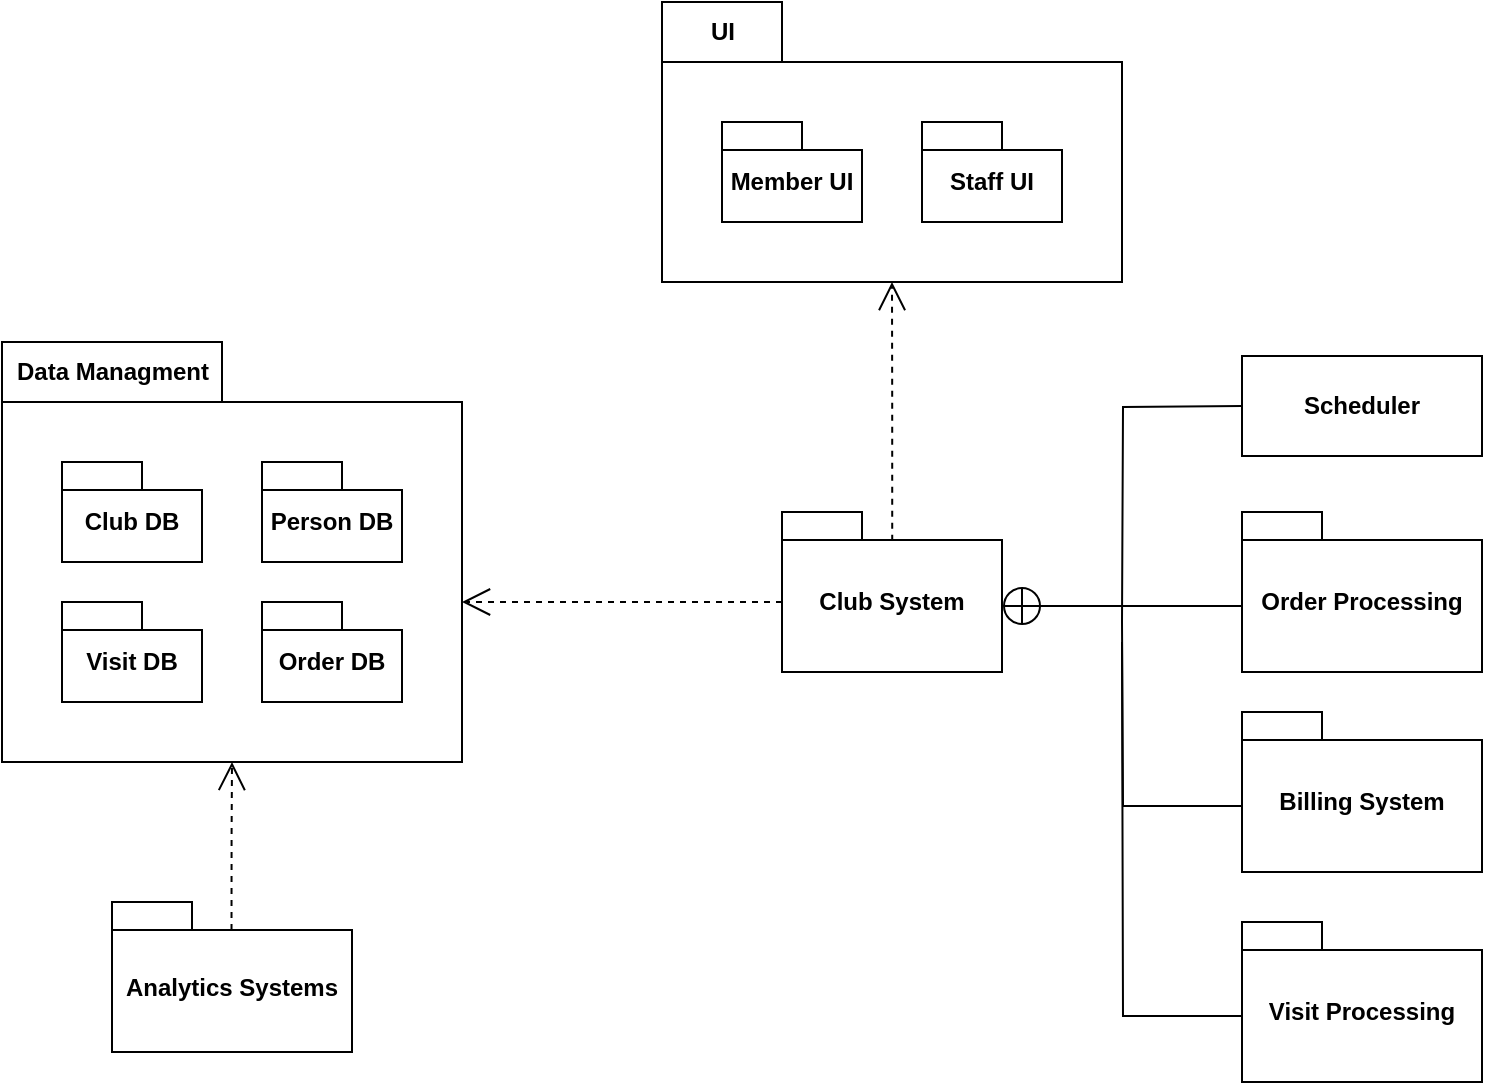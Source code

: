 <mxfile version="24.8.7" pages="3">
  <diagram name="Диаграмма пакетов" id="_GeZdCyM1jsAOLL-frTk">
    <mxGraphModel dx="1461" dy="636" grid="1" gridSize="10" guides="1" tooltips="1" connect="1" arrows="1" fold="1" page="1" pageScale="1" pageWidth="827" pageHeight="1169" math="0" shadow="0">
      <root>
        <mxCell id="0" />
        <mxCell id="1" parent="0" />
        <mxCell id="1BGgIK2NRIizWbI4X0Lh-1" value="Club System" style="shape=folder;fontStyle=1;spacingTop=10;tabWidth=40;tabHeight=14;tabPosition=left;html=1;whiteSpace=wrap;" parent="1" vertex="1">
          <mxGeometry x="420" y="325" width="110" height="80" as="geometry" />
        </mxCell>
        <mxCell id="1BGgIK2NRIizWbI4X0Lh-5" value="" style="group" parent="1" vertex="1" connectable="0">
          <mxGeometry x="360" y="70" width="230" height="150" as="geometry" />
        </mxCell>
        <mxCell id="1BGgIK2NRIizWbI4X0Lh-2" value="" style="shape=folder;fontStyle=1;spacingTop=10;tabWidth=60;tabHeight=30;tabPosition=left;html=1;whiteSpace=wrap;" parent="1BGgIK2NRIizWbI4X0Lh-5" vertex="1">
          <mxGeometry width="230" height="140" as="geometry" />
        </mxCell>
        <mxCell id="1BGgIK2NRIizWbI4X0Lh-3" value="UI" style="text;align=center;fontStyle=1;verticalAlign=middle;spacingLeft=3;spacingRight=3;strokeColor=none;rotatable=0;points=[[0,0.5],[1,0.5]];portConstraint=eastwest;html=1;" parent="1BGgIK2NRIizWbI4X0Lh-5" vertex="1">
          <mxGeometry y="2" width="60" height="26" as="geometry" />
        </mxCell>
        <mxCell id="1BGgIK2NRIizWbI4X0Lh-6" value="Member UI" style="shape=folder;fontStyle=1;spacingTop=10;tabWidth=40;tabHeight=14;tabPosition=left;html=1;whiteSpace=wrap;" parent="1BGgIK2NRIizWbI4X0Lh-5" vertex="1">
          <mxGeometry x="30" y="60" width="70" height="50" as="geometry" />
        </mxCell>
        <mxCell id="1BGgIK2NRIizWbI4X0Lh-7" value="Staff UI" style="shape=folder;fontStyle=1;spacingTop=10;tabWidth=40;tabHeight=14;tabPosition=left;html=1;whiteSpace=wrap;" parent="1BGgIK2NRIizWbI4X0Lh-5" vertex="1">
          <mxGeometry x="130" y="60" width="70" height="50" as="geometry" />
        </mxCell>
        <mxCell id="1BGgIK2NRIizWbI4X0Lh-8" value="" style="group" parent="1" vertex="1" connectable="0">
          <mxGeometry x="30" y="240" width="230" height="250" as="geometry" />
        </mxCell>
        <mxCell id="1BGgIK2NRIizWbI4X0Lh-9" value="" style="shape=folder;fontStyle=1;spacingTop=10;tabWidth=110;tabHeight=30;tabPosition=left;html=1;whiteSpace=wrap;" parent="1BGgIK2NRIizWbI4X0Lh-8" vertex="1">
          <mxGeometry width="230" height="210" as="geometry" />
        </mxCell>
        <mxCell id="1BGgIK2NRIizWbI4X0Lh-10" value="Data Managment" style="text;align=center;fontStyle=1;verticalAlign=middle;spacingLeft=3;spacingRight=3;strokeColor=none;rotatable=0;points=[[0,0.5],[1,0.5]];portConstraint=eastwest;html=1;" parent="1BGgIK2NRIizWbI4X0Lh-8" vertex="1">
          <mxGeometry y="2" width="110" height="26" as="geometry" />
        </mxCell>
        <mxCell id="1BGgIK2NRIizWbI4X0Lh-11" value="Club DB" style="shape=folder;fontStyle=1;spacingTop=10;tabWidth=40;tabHeight=14;tabPosition=left;html=1;whiteSpace=wrap;" parent="1BGgIK2NRIizWbI4X0Lh-8" vertex="1">
          <mxGeometry x="30" y="60" width="70" height="50" as="geometry" />
        </mxCell>
        <mxCell id="1BGgIK2NRIizWbI4X0Lh-12" value="Person DB" style="shape=folder;fontStyle=1;spacingTop=10;tabWidth=40;tabHeight=14;tabPosition=left;html=1;whiteSpace=wrap;" parent="1BGgIK2NRIizWbI4X0Lh-8" vertex="1">
          <mxGeometry x="130" y="60" width="70" height="50" as="geometry" />
        </mxCell>
        <mxCell id="1BGgIK2NRIizWbI4X0Lh-14" value="Order DB" style="shape=folder;fontStyle=1;spacingTop=10;tabWidth=40;tabHeight=14;tabPosition=left;html=1;whiteSpace=wrap;" parent="1BGgIK2NRIizWbI4X0Lh-8" vertex="1">
          <mxGeometry x="130" y="130" width="70" height="50" as="geometry" />
        </mxCell>
        <mxCell id="_xagkp_9iiaVmxV0tScJ-1" value="Visit DB" style="shape=folder;fontStyle=1;spacingTop=10;tabWidth=40;tabHeight=14;tabPosition=left;html=1;whiteSpace=wrap;" vertex="1" parent="1BGgIK2NRIizWbI4X0Lh-8">
          <mxGeometry x="30" y="130" width="70" height="50" as="geometry" />
        </mxCell>
        <mxCell id="1BGgIK2NRIizWbI4X0Lh-13" value="Order Processing" style="shape=folder;fontStyle=1;spacingTop=10;tabWidth=40;tabHeight=14;tabPosition=left;html=1;whiteSpace=wrap;" parent="1" vertex="1">
          <mxGeometry x="650" y="325" width="120" height="80" as="geometry" />
        </mxCell>
        <mxCell id="1BGgIK2NRIizWbI4X0Lh-16" value="Analytics Systems" style="shape=folder;fontStyle=1;spacingTop=10;tabWidth=40;tabHeight=14;tabPosition=left;html=1;whiteSpace=wrap;" parent="1" vertex="1">
          <mxGeometry x="85" y="520" width="120" height="75" as="geometry" />
        </mxCell>
        <mxCell id="1BGgIK2NRIizWbI4X0Lh-19" value="" style="endArrow=open;endSize=12;dashed=1;html=1;rounded=0;edgeStyle=orthogonalEdgeStyle;entryX=0.5;entryY=1;entryDx=0;entryDy=0;entryPerimeter=0;exitX=0.501;exitY=0.179;exitDx=0;exitDy=0;exitPerimeter=0;" parent="1" source="1BGgIK2NRIizWbI4X0Lh-1" target="1BGgIK2NRIizWbI4X0Lh-2" edge="1">
          <mxGeometry width="160" relative="1" as="geometry">
            <mxPoint x="475" y="290" as="sourcePoint" />
            <mxPoint x="570" y="260" as="targetPoint" />
          </mxGeometry>
        </mxCell>
        <mxCell id="1BGgIK2NRIizWbI4X0Lh-20" value="" style="endArrow=open;endSize=12;dashed=1;html=1;rounded=0;" parent="1" edge="1">
          <mxGeometry width="160" relative="1" as="geometry">
            <mxPoint x="420" y="370" as="sourcePoint" />
            <mxPoint x="260" y="370" as="targetPoint" />
          </mxGeometry>
        </mxCell>
        <mxCell id="1BGgIK2NRIizWbI4X0Lh-21" value="" style="endArrow=open;endSize=12;dashed=1;html=1;rounded=0;edgeStyle=orthogonalEdgeStyle;entryX=0.5;entryY=1;entryDx=0;entryDy=0;entryPerimeter=0;exitX=0.498;exitY=0.186;exitDx=0;exitDy=0;exitPerimeter=0;" parent="1" source="1BGgIK2NRIizWbI4X0Lh-16" target="1BGgIK2NRIizWbI4X0Lh-9" edge="1">
          <mxGeometry width="160" relative="1" as="geometry">
            <mxPoint x="-10" y="510" as="sourcePoint" />
            <mxPoint x="150" y="510" as="targetPoint" />
          </mxGeometry>
        </mxCell>
        <mxCell id="BrB9tc8Ja_kLpfJRbypf-1" value="Billing System" style="shape=folder;fontStyle=1;spacingTop=10;tabWidth=40;tabHeight=14;tabPosition=left;html=1;whiteSpace=wrap;" parent="1" vertex="1">
          <mxGeometry x="650" y="425" width="120" height="80" as="geometry" />
        </mxCell>
        <mxCell id="BrB9tc8Ja_kLpfJRbypf-3" value="" style="html=1;verticalAlign=bottom;endArrow=circlePlus;endSize=8;rounded=0;endFill=0;edgeStyle=orthogonalEdgeStyle;exitX=0;exitY=0;exitDx=0;exitDy=47;exitPerimeter=0;" parent="1" source="1BGgIK2NRIizWbI4X0Lh-13" edge="1">
          <mxGeometry relative="1" as="geometry">
            <mxPoint x="610" y="372" as="sourcePoint" />
            <mxPoint x="530" y="372" as="targetPoint" />
          </mxGeometry>
        </mxCell>
        <mxCell id="BrB9tc8Ja_kLpfJRbypf-4" value="" style="endArrow=none;endFill=0;endSize=12;html=1;rounded=0;edgeStyle=orthogonalEdgeStyle;exitX=0;exitY=0;exitDx=0;exitDy=47;exitPerimeter=0;" parent="1" edge="1">
          <mxGeometry width="160" relative="1" as="geometry">
            <mxPoint x="650" y="272" as="sourcePoint" />
            <mxPoint x="590" y="380" as="targetPoint" />
          </mxGeometry>
        </mxCell>
        <mxCell id="BrB9tc8Ja_kLpfJRbypf-5" value="" style="endArrow=none;endFill=0;endSize=12;html=1;rounded=0;edgeStyle=orthogonalEdgeStyle;exitX=0;exitY=0;exitDx=0;exitDy=47;exitPerimeter=0;" parent="1" source="BrB9tc8Ja_kLpfJRbypf-1" edge="1">
          <mxGeometry width="160" relative="1" as="geometry">
            <mxPoint x="650" y="272" as="sourcePoint" />
            <mxPoint x="590" y="380" as="targetPoint" />
          </mxGeometry>
        </mxCell>
        <mxCell id="BrB9tc8Ja_kLpfJRbypf-6" value="&lt;span style=&quot;font-weight: 700;&quot;&gt;Scheduler&lt;/span&gt;" style="html=1;whiteSpace=wrap;" parent="1" vertex="1">
          <mxGeometry x="650" y="247" width="120" height="50" as="geometry" />
        </mxCell>
        <mxCell id="fhKbLSz_lv7wkfeRGWZA-1" value="Visit Processing" style="shape=folder;fontStyle=1;spacingTop=10;tabWidth=40;tabHeight=14;tabPosition=left;html=1;whiteSpace=wrap;" parent="1" vertex="1">
          <mxGeometry x="650" y="530" width="120" height="80" as="geometry" />
        </mxCell>
        <mxCell id="fhKbLSz_lv7wkfeRGWZA-5" value="" style="endArrow=none;endFill=0;endSize=12;html=1;rounded=0;edgeStyle=orthogonalEdgeStyle;exitX=0;exitY=0;exitDx=0;exitDy=47;exitPerimeter=0;" parent="1" source="fhKbLSz_lv7wkfeRGWZA-1" edge="1">
          <mxGeometry width="160" relative="1" as="geometry">
            <mxPoint x="650" y="282" as="sourcePoint" />
            <mxPoint x="590" y="390" as="targetPoint" />
          </mxGeometry>
        </mxCell>
      </root>
    </mxGraphModel>
  </diagram>
  <diagram id="Ef56jsSOn8xjtMpzcmHE" name="Диаграмма компонентов">
    <mxGraphModel dx="779" dy="804" grid="1" gridSize="10" guides="1" tooltips="1" connect="1" arrows="1" fold="1" page="1" pageScale="1" pageWidth="827" pageHeight="1169" math="0" shadow="0">
      <root>
        <mxCell id="0" />
        <mxCell id="1" parent="0" />
        <mxCell id="R32ZL8bn3c-HU7vfkN1A-1" value="&lt;p style=&quot;margin:0px;margin-top:6px;text-align:center;&quot;&gt;&lt;span style=&quot;background-color: rgb(255, 255, 255); color: rgb(77, 81, 86); font-family: Arial, sans-serif; font-size: 14px; text-align: left;&quot;&gt;«component&lt;/span&gt;&lt;span style=&quot;background-color: initial;&quot;&gt;&lt;span style=&quot;background-color: rgb(255, 255, 255); color: rgb(77, 81, 86); font-family: Arial, sans-serif; font-size: 14px; text-align: left;&quot;&gt;»&lt;/span&gt;&lt;/span&gt;&lt;/p&gt;&lt;p style=&quot;margin:0px;margin-top:6px;text-align:center;&quot;&gt;&lt;b style=&quot;background-color: initial;&quot;&gt;&lt;span style=&quot;background-color: rgb(255, 255, 255); color: rgb(77, 81, 86); font-family: Arial, sans-serif; font-size: 14px; text-align: left;&quot;&gt;ClubSystem&lt;/span&gt;&lt;/b&gt;&lt;/p&gt;&lt;hr size=&quot;1&quot; style=&quot;border-style:solid;&quot;&gt;&lt;p style=&quot;margin:0px;margin-left:8px;&quot;&gt;&lt;br&gt;&lt;/p&gt;" style="align=left;overflow=fill;html=1;dropTarget=0;whiteSpace=wrap;" vertex="1" parent="1">
          <mxGeometry x="140" y="40" width="560" height="360" as="geometry" />
        </mxCell>
        <mxCell id="R32ZL8bn3c-HU7vfkN1A-2" value="" style="shape=component;jettyWidth=8;jettyHeight=4;" vertex="1" parent="R32ZL8bn3c-HU7vfkN1A-1">
          <mxGeometry x="1" width="20" height="20" relative="1" as="geometry">
            <mxPoint x="-24" y="4" as="offset" />
          </mxGeometry>
        </mxCell>
        <mxCell id="R32ZL8bn3c-HU7vfkN1A-3" value="«component»&lt;br&gt;&lt;b&gt;DataManagment&lt;/b&gt;" style="html=1;dropTarget=0;whiteSpace=wrap;" vertex="1" parent="1">
          <mxGeometry x="470" y="460" width="180" height="90" as="geometry" />
        </mxCell>
        <mxCell id="R32ZL8bn3c-HU7vfkN1A-4" value="" style="shape=module;jettyWidth=8;jettyHeight=4;" vertex="1" parent="R32ZL8bn3c-HU7vfkN1A-3">
          <mxGeometry x="1" width="20" height="20" relative="1" as="geometry">
            <mxPoint x="-27" y="7" as="offset" />
          </mxGeometry>
        </mxCell>
        <mxCell id="R32ZL8bn3c-HU7vfkN1A-5" value="«component»&lt;br&gt;&lt;b&gt;OrderProcessing&lt;/b&gt;" style="html=1;dropTarget=0;whiteSpace=wrap;" vertex="1" parent="1">
          <mxGeometry x="470" y="130" width="180" height="90" as="geometry" />
        </mxCell>
        <mxCell id="R32ZL8bn3c-HU7vfkN1A-6" value="" style="shape=module;jettyWidth=8;jettyHeight=4;" vertex="1" parent="R32ZL8bn3c-HU7vfkN1A-5">
          <mxGeometry x="1" width="20" height="20" relative="1" as="geometry">
            <mxPoint x="-27" y="7" as="offset" />
          </mxGeometry>
        </mxCell>
        <mxCell id="R32ZL8bn3c-HU7vfkN1A-7" value="«component»&lt;br&gt;&lt;span style=&quot;font-weight: 700;&quot;&gt;AnalyticsSystems&lt;/span&gt;" style="html=1;dropTarget=0;whiteSpace=wrap;" vertex="1" parent="1">
          <mxGeometry x="190" y="460" width="180" height="90" as="geometry" />
        </mxCell>
        <mxCell id="R32ZL8bn3c-HU7vfkN1A-8" value="" style="shape=module;jettyWidth=8;jettyHeight=4;" vertex="1" parent="R32ZL8bn3c-HU7vfkN1A-7">
          <mxGeometry x="1" width="20" height="20" relative="1" as="geometry">
            <mxPoint x="-27" y="7" as="offset" />
          </mxGeometry>
        </mxCell>
        <mxCell id="2XB-fjMMg3LAIHD_4N65-1" value="«component»&lt;br&gt;&lt;span style=&quot;font-weight: 700;&quot;&gt;BillingSystem&lt;/span&gt;" style="html=1;dropTarget=0;whiteSpace=wrap;" vertex="1" parent="1">
          <mxGeometry x="190" y="130" width="180" height="90" as="geometry" />
        </mxCell>
        <mxCell id="2XB-fjMMg3LAIHD_4N65-2" value="" style="shape=module;jettyWidth=8;jettyHeight=4;" vertex="1" parent="2XB-fjMMg3LAIHD_4N65-1">
          <mxGeometry x="1" width="20" height="20" relative="1" as="geometry">
            <mxPoint x="-27" y="7" as="offset" />
          </mxGeometry>
        </mxCell>
        <mxCell id="rhaZAE1TpsoDra40xQoj-6" value="«component»&lt;br&gt;&lt;span style=&quot;font-weight: 700;&quot;&gt;Scheduler&lt;/span&gt;" style="html=1;dropTarget=0;whiteSpace=wrap;" vertex="1" parent="1">
          <mxGeometry x="190" y="270" width="180" height="90" as="geometry" />
        </mxCell>
        <mxCell id="rhaZAE1TpsoDra40xQoj-7" value="" style="shape=module;jettyWidth=8;jettyHeight=4;" vertex="1" parent="rhaZAE1TpsoDra40xQoj-6">
          <mxGeometry x="1" width="20" height="20" relative="1" as="geometry">
            <mxPoint x="-27" y="7" as="offset" />
          </mxGeometry>
        </mxCell>
        <mxCell id="DD-ALrE3BHkzv0KyLaO9-1" value="" style="whiteSpace=wrap;html=1;" vertex="1" parent="1">
          <mxGeometry x="130" y="165" width="20" height="20" as="geometry" />
        </mxCell>
        <mxCell id="DD-ALrE3BHkzv0KyLaO9-2" value="" style="whiteSpace=wrap;html=1;" vertex="1" parent="1">
          <mxGeometry x="180" y="165" width="20" height="20" as="geometry" />
        </mxCell>
        <mxCell id="DD-ALrE3BHkzv0KyLaO9-3" value="" style="endArrow=none;endFill=0;endSize=12;html=1;rounded=0;entryX=0;entryY=0.5;entryDx=0;entryDy=0;exitX=1;exitY=0.5;exitDx=0;exitDy=0;" edge="1" parent="1" source="DD-ALrE3BHkzv0KyLaO9-1" target="DD-ALrE3BHkzv0KyLaO9-2">
          <mxGeometry width="160" relative="1" as="geometry">
            <mxPoint x="80" y="190" as="sourcePoint" />
            <mxPoint x="240" y="190" as="targetPoint" />
          </mxGeometry>
        </mxCell>
        <mxCell id="DD-ALrE3BHkzv0KyLaO9-4" value="" style="endArrow=halfCircle;endFill=0;endSize=6;html=1;rounded=0;entryX=0;entryY=0.5;entryDx=0;entryDy=0;exitX=0;exitY=0.5;exitDx=0;exitDy=0;" edge="1" parent="1" source="DD-ALrE3BHkzv0KyLaO9-1">
          <mxGeometry width="160" relative="1" as="geometry">
            <mxPoint x="120" y="174.76" as="sourcePoint" />
            <mxPoint x="80.0" y="175" as="targetPoint" />
          </mxGeometry>
        </mxCell>
        <mxCell id="DD-ALrE3BHkzv0KyLaO9-9" value="IPay" style="text;html=1;align=center;verticalAlign=middle;resizable=0;points=[];autosize=1;strokeColor=none;fillColor=none;" vertex="1" parent="1">
          <mxGeometry x="50" y="185" width="50" height="30" as="geometry" />
        </mxCell>
        <mxCell id="DD-ALrE3BHkzv0KyLaO9-10" value="" style="endArrow=open;endSize=12;dashed=1;html=1;rounded=0;entryX=1;entryY=0.5;entryDx=0;entryDy=0;exitX=0;exitY=0.5;exitDx=0;exitDy=0;" edge="1" parent="1" source="R32ZL8bn3c-HU7vfkN1A-5" target="2XB-fjMMg3LAIHD_4N65-1">
          <mxGeometry width="160" relative="1" as="geometry">
            <mxPoint x="440" y="290" as="sourcePoint" />
            <mxPoint x="600" y="290" as="targetPoint" />
          </mxGeometry>
        </mxCell>
        <mxCell id="DD-ALrE3BHkzv0KyLaO9-11" value="" style="rounded=0;orthogonalLoop=1;jettySize=auto;html=1;endArrow=halfCircle;endFill=0;endSize=6;strokeWidth=1;sketch=0;exitX=1;exitY=0;exitDx=0;exitDy=0;" edge="1" target="DD-ALrE3BHkzv0KyLaO9-13" parent="1" source="rhaZAE1TpsoDra40xQoj-6">
          <mxGeometry relative="1" as="geometry">
            <mxPoint x="440" y="245" as="sourcePoint" />
          </mxGeometry>
        </mxCell>
        <mxCell id="DD-ALrE3BHkzv0KyLaO9-12" value="" style="rounded=0;orthogonalLoop=1;jettySize=auto;html=1;endArrow=oval;endFill=0;sketch=0;sourcePerimeterSpacing=0;targetPerimeterSpacing=0;endSize=10;exitX=0;exitY=1;exitDx=0;exitDy=0;" edge="1" target="DD-ALrE3BHkzv0KyLaO9-13" parent="1" source="R32ZL8bn3c-HU7vfkN1A-5">
          <mxGeometry relative="1" as="geometry">
            <mxPoint x="400" y="245" as="sourcePoint" />
          </mxGeometry>
        </mxCell>
        <mxCell id="DD-ALrE3BHkzv0KyLaO9-13" value="" style="ellipse;whiteSpace=wrap;html=1;align=center;aspect=fixed;fillColor=none;strokeColor=none;resizable=0;perimeter=centerPerimeter;rotatable=0;allowArrows=0;points=[];outlineConnect=1;" vertex="1" parent="1">
          <mxGeometry x="415" y="240" width="10" height="10" as="geometry" />
        </mxCell>
        <mxCell id="DD-ALrE3BHkzv0KyLaO9-14" value="IOrder" style="text;html=1;align=center;verticalAlign=middle;resizable=0;points=[];autosize=1;strokeColor=none;fillColor=none;" vertex="1" parent="1">
          <mxGeometry x="429" y="230" width="60" height="30" as="geometry" />
        </mxCell>
        <mxCell id="DD-ALrE3BHkzv0KyLaO9-16" value="" style="whiteSpace=wrap;html=1;" vertex="1" parent="1">
          <mxGeometry x="130" y="305" width="20" height="20" as="geometry" />
        </mxCell>
        <mxCell id="DD-ALrE3BHkzv0KyLaO9-17" value="" style="whiteSpace=wrap;html=1;" vertex="1" parent="1">
          <mxGeometry x="180" y="305" width="20" height="20" as="geometry" />
        </mxCell>
        <mxCell id="DD-ALrE3BHkzv0KyLaO9-18" value="" style="endArrow=none;endFill=0;endSize=12;html=1;rounded=0;entryX=0;entryY=0.5;entryDx=0;entryDy=0;exitX=1;exitY=0.5;exitDx=0;exitDy=0;" edge="1" parent="1" source="DD-ALrE3BHkzv0KyLaO9-16" target="DD-ALrE3BHkzv0KyLaO9-17">
          <mxGeometry width="160" relative="1" as="geometry">
            <mxPoint x="80" y="330" as="sourcePoint" />
            <mxPoint x="240" y="330" as="targetPoint" />
          </mxGeometry>
        </mxCell>
        <mxCell id="DD-ALrE3BHkzv0KyLaO9-19" value="" style="endArrow=circle;endFill=0;endSize=6;html=1;rounded=0;entryX=0;entryY=0.5;entryDx=0;entryDy=0;exitX=0;exitY=0.5;exitDx=0;exitDy=0;" edge="1" parent="1" source="DD-ALrE3BHkzv0KyLaO9-16">
          <mxGeometry width="160" relative="1" as="geometry">
            <mxPoint x="120" y="314.76" as="sourcePoint" />
            <mxPoint x="80" y="315" as="targetPoint" />
          </mxGeometry>
        </mxCell>
        <mxCell id="DD-ALrE3BHkzv0KyLaO9-22" value="IPreOrder" style="text;html=1;align=center;verticalAlign=middle;resizable=0;points=[];autosize=1;strokeColor=none;fillColor=none;" vertex="1" parent="1">
          <mxGeometry x="35" y="325" width="80" height="30" as="geometry" />
        </mxCell>
        <mxCell id="xHXq2pl50cQbBaN-IXvo-4" value="" style="whiteSpace=wrap;html=1;" vertex="1" parent="1">
          <mxGeometry x="640" y="165" width="20" height="20" as="geometry" />
        </mxCell>
        <mxCell id="xHXq2pl50cQbBaN-IXvo-5" value="" style="whiteSpace=wrap;html=1;" vertex="1" parent="1">
          <mxGeometry x="690" y="165" width="20" height="20" as="geometry" />
        </mxCell>
        <mxCell id="xHXq2pl50cQbBaN-IXvo-6" value="" style="endArrow=none;endFill=0;endSize=12;html=1;rounded=0;entryX=0;entryY=0.5;entryDx=0;entryDy=0;exitX=1;exitY=0.5;exitDx=0;exitDy=0;" edge="1" parent="1" source="xHXq2pl50cQbBaN-IXvo-4" target="xHXq2pl50cQbBaN-IXvo-5">
          <mxGeometry width="160" relative="1" as="geometry">
            <mxPoint x="590" y="190" as="sourcePoint" />
            <mxPoint x="750" y="190" as="targetPoint" />
          </mxGeometry>
        </mxCell>
        <mxCell id="xHXq2pl50cQbBaN-IXvo-7" value="" style="endArrow=oval;endFill=0;endSize=12;html=1;rounded=0;entryX=0;entryY=0.5;entryDx=0;entryDy=0;exitX=1;exitY=0.5;exitDx=0;exitDy=0;exitPerimeter=0;" edge="1" parent="1">
          <mxGeometry width="160" relative="1" as="geometry">
            <mxPoint x="710" y="174.68" as="sourcePoint" />
            <mxPoint x="760" y="174.68" as="targetPoint" />
          </mxGeometry>
        </mxCell>
        <mxCell id="xHXq2pl50cQbBaN-IXvo-12" value="IOrder" style="text;html=1;align=center;verticalAlign=middle;resizable=0;points=[];autosize=1;strokeColor=none;fillColor=none;" vertex="1" parent="1">
          <mxGeometry x="730" y="190" width="60" height="30" as="geometry" />
        </mxCell>
        <mxCell id="xHXq2pl50cQbBaN-IXvo-13" value="" style="endArrow=open;endSize=12;dashed=1;html=1;rounded=0;entryX=0.5;entryY=0;entryDx=0;entryDy=0;exitX=0.75;exitY=1;exitDx=0;exitDy=0;" edge="1" parent="1" source="R32ZL8bn3c-HU7vfkN1A-1" target="R32ZL8bn3c-HU7vfkN1A-3">
          <mxGeometry width="160" relative="1" as="geometry">
            <mxPoint x="390" y="440" as="sourcePoint" />
            <mxPoint x="550" y="440" as="targetPoint" />
            <mxPoint as="offset" />
          </mxGeometry>
        </mxCell>
        <mxCell id="xHXq2pl50cQbBaN-IXvo-14" value="" style="endArrow=open;endSize=12;dashed=1;html=1;rounded=0;entryX=0;entryY=0.5;entryDx=0;entryDy=0;exitX=1;exitY=0.5;exitDx=0;exitDy=0;" edge="1" parent="1" source="R32ZL8bn3c-HU7vfkN1A-7" target="R32ZL8bn3c-HU7vfkN1A-3">
          <mxGeometry width="160" relative="1" as="geometry">
            <mxPoint x="290" y="570" as="sourcePoint" />
            <mxPoint x="450" y="570" as="targetPoint" />
          </mxGeometry>
        </mxCell>
        <mxCell id="xHXq2pl50cQbBaN-IXvo-15" value="" style="endArrow=oval;endFill=0;endSize=12;html=1;rounded=0;entryX=0;entryY=0.5;entryDx=0;entryDy=0;exitX=1;exitY=0.5;exitDx=0;exitDy=0;exitPerimeter=0;" edge="1" parent="1">
          <mxGeometry width="160" relative="1" as="geometry">
            <mxPoint x="190" y="504.55" as="sourcePoint" />
            <mxPoint x="140" y="504.55" as="targetPoint" />
          </mxGeometry>
        </mxCell>
        <mxCell id="xHXq2pl50cQbBaN-IXvo-16" value="IStatistics" style="text;html=1;align=center;verticalAlign=middle;resizable=0;points=[];autosize=1;strokeColor=none;fillColor=none;" vertex="1" parent="1">
          <mxGeometry x="105" y="510" width="70" height="30" as="geometry" />
        </mxCell>
        <mxCell id="NypmrzXu4BcEj3-7wJwB-1" value="«component»&lt;br&gt;&lt;span style=&quot;font-weight: 700;&quot;&gt;VisitProcessing&lt;/span&gt;" style="html=1;dropTarget=0;whiteSpace=wrap;" vertex="1" parent="1">
          <mxGeometry x="470" y="270" width="180" height="90" as="geometry" />
        </mxCell>
        <mxCell id="NypmrzXu4BcEj3-7wJwB-2" value="" style="shape=module;jettyWidth=8;jettyHeight=4;" vertex="1" parent="NypmrzXu4BcEj3-7wJwB-1">
          <mxGeometry x="1" width="20" height="20" relative="1" as="geometry">
            <mxPoint x="-27" y="7" as="offset" />
          </mxGeometry>
        </mxCell>
        <mxCell id="nvYmjVQNf9wZrYs8NzoZ-1" value="" style="endArrow=open;endSize=12;dashed=1;html=1;rounded=0;entryX=0.5;entryY=1;entryDx=0;entryDy=0;exitX=0.5;exitY=0;exitDx=0;exitDy=0;" edge="1" parent="1" source="NypmrzXu4BcEj3-7wJwB-1" target="R32ZL8bn3c-HU7vfkN1A-5">
          <mxGeometry width="160" relative="1" as="geometry">
            <mxPoint x="660" y="390" as="sourcePoint" />
            <mxPoint x="820" y="390" as="targetPoint" />
          </mxGeometry>
        </mxCell>
        <mxCell id="IwAc7ySg12DuENzT4-Fc-1" value="" style="whiteSpace=wrap;html=1;" vertex="1" parent="1">
          <mxGeometry x="640" y="305" width="20" height="20" as="geometry" />
        </mxCell>
        <mxCell id="IwAc7ySg12DuENzT4-Fc-2" value="" style="whiteSpace=wrap;html=1;" vertex="1" parent="1">
          <mxGeometry x="690" y="305" width="20" height="20" as="geometry" />
        </mxCell>
        <mxCell id="IwAc7ySg12DuENzT4-Fc-3" value="" style="endArrow=none;endFill=0;endSize=12;html=1;rounded=0;entryX=0;entryY=0.5;entryDx=0;entryDy=0;exitX=1;exitY=0.5;exitDx=0;exitDy=0;" edge="1" parent="1" source="IwAc7ySg12DuENzT4-Fc-1" target="IwAc7ySg12DuENzT4-Fc-2">
          <mxGeometry width="160" relative="1" as="geometry">
            <mxPoint x="590" y="330" as="sourcePoint" />
            <mxPoint x="750" y="330" as="targetPoint" />
          </mxGeometry>
        </mxCell>
        <mxCell id="IwAc7ySg12DuENzT4-Fc-4" value="" style="endArrow=oval;endFill=0;endSize=12;html=1;rounded=0;entryX=0;entryY=0.5;entryDx=0;entryDy=0;exitX=1;exitY=0.5;exitDx=0;exitDy=0;exitPerimeter=0;" edge="1" parent="1">
          <mxGeometry width="160" relative="1" as="geometry">
            <mxPoint x="710" y="314.68" as="sourcePoint" />
            <mxPoint x="760" y="314.68" as="targetPoint" />
          </mxGeometry>
        </mxCell>
        <mxCell id="IwAc7ySg12DuENzT4-Fc-5" value="IVisit" style="text;html=1;align=center;verticalAlign=middle;resizable=0;points=[];autosize=1;strokeColor=none;fillColor=none;" vertex="1" parent="1">
          <mxGeometry x="735" y="325" width="50" height="30" as="geometry" />
        </mxCell>
      </root>
    </mxGraphModel>
  </diagram>
  <diagram id="DraPmhcfQuMjcuj-qgnv" name="Диаграмма развёртывания">
    <mxGraphModel dx="1719" dy="748" grid="1" gridSize="10" guides="1" tooltips="1" connect="1" arrows="1" fold="1" page="1" pageScale="1" pageWidth="827" pageHeight="1169" math="0" shadow="0">
      <root>
        <mxCell id="0" />
        <mxCell id="1" parent="0" />
        <mxCell id="PWrRg8RYAZhsEp3qqRL9-1" value="&lt;div style=&quot;&quot;&gt;«device»&lt;br&gt;&lt;/div&gt;&lt;div style=&quot;&quot;&gt;Server&lt;/div&gt;" style="verticalAlign=top;align=center;spacingTop=8;spacingLeft=2;spacingRight=12;shape=cube;size=10;direction=south;fontStyle=0;html=1;whiteSpace=wrap;shadow=0;" parent="1" vertex="1">
          <mxGeometry x="80" y="80" width="270" height="470" as="geometry" />
        </mxCell>
        <mxCell id="dJNJ-PULVVFrPv-ysDVm-6" value="&lt;div&gt;«device»&lt;br&gt;&lt;/div&gt;&lt;div&gt;AnalyticsService&lt;/div&gt;" style="verticalAlign=top;align=center;spacingTop=8;spacingLeft=2;spacingRight=12;shape=cube;size=10;direction=south;fontStyle=0;html=1;whiteSpace=wrap;" parent="1" vertex="1">
          <mxGeometry x="440" y="140" width="170" height="70" as="geometry" />
        </mxCell>
        <mxCell id="kBBLikqcopK7DnazzLaw-1" value="&lt;div&gt;«device»&lt;br&gt;&lt;/div&gt;&lt;div&gt;UserDevice&lt;/div&gt;" style="verticalAlign=top;align=center;spacingTop=8;spacingLeft=2;spacingRight=12;shape=cube;size=10;direction=south;fontStyle=0;html=1;whiteSpace=wrap;" parent="1" vertex="1">
          <mxGeometry x="440" y="340" width="170" height="70" as="geometry" />
        </mxCell>
        <mxCell id="pQ5GB955LsRyDdAN4xwW-1" value="&lt;div&gt;«executionEnvironment»&lt;br&gt;&lt;/div&gt;&lt;div&gt;ExternalPaymentProvider&lt;/div&gt;" style="verticalAlign=top;align=center;spacingTop=8;spacingLeft=2;spacingRight=12;shape=cube;size=10;direction=south;fontStyle=0;html=1;whiteSpace=wrap;" parent="1" vertex="1">
          <mxGeometry x="440" y="440" width="170" height="70" as="geometry" />
        </mxCell>
        <mxCell id="8MPznQ4NF7-nBSKjOF8s-3" value="&lt;div&gt;«executionEnvironment»&lt;br&gt;&lt;/div&gt;&lt;div&gt;Scheduler&lt;br&gt;&lt;/div&gt;" style="verticalAlign=top;align=center;spacingTop=8;spacingLeft=2;spacingRight=12;shape=cube;size=10;direction=south;fontStyle=0;html=1;whiteSpace=wrap;" parent="1" vertex="1">
          <mxGeometry x="130" y="240" width="170" height="70" as="geometry" />
        </mxCell>
        <mxCell id="8MPznQ4NF7-nBSKjOF8s-4" value="&lt;div&gt;«executionEnvironment»&lt;br&gt;&lt;/div&gt;&lt;div&gt;OrderProcessing&lt;br&gt;&lt;/div&gt;" style="verticalAlign=top;align=center;spacingTop=8;spacingLeft=2;spacingRight=12;shape=cube;size=10;direction=south;fontStyle=0;html=1;whiteSpace=wrap;" parent="1" vertex="1">
          <mxGeometry x="130" y="340" width="170" height="70" as="geometry" />
        </mxCell>
        <mxCell id="8MPznQ4NF7-nBSKjOF8s-5" value="&lt;div&gt;«executionEnvironment»&lt;br&gt;&lt;/div&gt;&lt;div&gt;&lt;span style=&quot;background-color: initial;&quot;&gt;BillingSystem&lt;/span&gt;&lt;br&gt;&lt;/div&gt;" style="verticalAlign=top;align=center;spacingTop=8;spacingLeft=2;spacingRight=12;shape=cube;size=10;direction=south;fontStyle=0;html=1;whiteSpace=wrap;" parent="1" vertex="1">
          <mxGeometry x="130" y="440" width="170" height="70" as="geometry" />
        </mxCell>
        <mxCell id="8MPznQ4NF7-nBSKjOF8s-7" value="" style="endArrow=none;endFill=0;endSize=12;html=1;rounded=0;" parent="1" edge="1">
          <mxGeometry width="160" relative="1" as="geometry">
            <mxPoint x="214.66" y="410" as="sourcePoint" />
            <mxPoint x="214.66" y="440" as="targetPoint" />
          </mxGeometry>
        </mxCell>
        <mxCell id="8MPznQ4NF7-nBSKjOF8s-8" value="" style="endArrow=none;endFill=0;endSize=12;html=1;rounded=0;" parent="1" edge="1">
          <mxGeometry width="160" relative="1" as="geometry">
            <mxPoint x="214.71" y="310" as="sourcePoint" />
            <mxPoint x="214.71" y="340" as="targetPoint" />
          </mxGeometry>
        </mxCell>
        <mxCell id="8MPznQ4NF7-nBSKjOF8s-10" value="" style="endArrow=none;endFill=0;endSize=12;html=1;rounded=0;entryX=0;entryY=0;entryDx=40;entryDy=170;entryPerimeter=0;" parent="1" target="kBBLikqcopK7DnazzLaw-1" edge="1">
          <mxGeometry width="160" relative="1" as="geometry">
            <mxPoint x="300" y="380" as="sourcePoint" />
            <mxPoint x="460" y="380" as="targetPoint" />
          </mxGeometry>
        </mxCell>
        <mxCell id="8MPznQ4NF7-nBSKjOF8s-12" value="«https»" style="edgeLabel;html=1;align=center;verticalAlign=middle;resizable=0;points=[];" parent="8MPznQ4NF7-nBSKjOF8s-10" vertex="1" connectable="0">
          <mxGeometry x="0.086" y="1" relative="1" as="geometry">
            <mxPoint x="24" y="-9" as="offset" />
          </mxGeometry>
        </mxCell>
        <mxCell id="nskxZBI5JzQTW7mloYlC-1" value="" style="endArrow=none;endFill=0;endSize=12;html=1;rounded=0;entryX=0;entryY=0;entryDx=40;entryDy=170;entryPerimeter=0;" parent="1" edge="1">
          <mxGeometry width="160" relative="1" as="geometry">
            <mxPoint x="300" y="480" as="sourcePoint" />
            <mxPoint x="440" y="480" as="targetPoint" />
          </mxGeometry>
        </mxCell>
        <mxCell id="nskxZBI5JzQTW7mloYlC-2" value="«RMI»" style="edgeLabel;html=1;align=center;verticalAlign=middle;resizable=0;points=[];" parent="nskxZBI5JzQTW7mloYlC-1" vertex="1" connectable="0">
          <mxGeometry x="0.086" y="1" relative="1" as="geometry">
            <mxPoint x="24" y="-9" as="offset" />
          </mxGeometry>
        </mxCell>
        <mxCell id="vjAAazF3HbeQEPbM6LSR-1" value="" style="endArrow=none;endFill=0;endSize=12;html=1;rounded=0;entryX=0;entryY=0;entryDx=40;entryDy=170;entryPerimeter=0;exitX=0.234;exitY=0;exitDx=0;exitDy=0;exitPerimeter=0;" parent="1" edge="1">
          <mxGeometry width="160" relative="1" as="geometry">
            <mxPoint x="350" y="179.98" as="sourcePoint" />
            <mxPoint x="440" y="180" as="targetPoint" />
          </mxGeometry>
        </mxCell>
        <mxCell id="vjAAazF3HbeQEPbM6LSR-2" value="«https»" style="edgeLabel;html=1;align=center;verticalAlign=middle;resizable=0;points=[];" parent="vjAAazF3HbeQEPbM6LSR-1" vertex="1" connectable="0">
          <mxGeometry x="0.086" y="1" relative="1" as="geometry">
            <mxPoint x="1" y="-9" as="offset" />
          </mxGeometry>
        </mxCell>
        <mxCell id="JwPZsS0h30JAuHxH8bwF-1" value="" style="endArrow=none;endFill=0;endSize=12;html=1;rounded=0;edgeStyle=orthogonalEdgeStyle;" parent="1" edge="1">
          <mxGeometry width="160" relative="1" as="geometry">
            <mxPoint x="300" y="280" as="sourcePoint" />
            <mxPoint x="320" y="380" as="targetPoint" />
          </mxGeometry>
        </mxCell>
        <mxCell id="kda53rU674o88kHjjm7D-1" value="&lt;div&gt;«executionEnvironment»&lt;br&gt;&lt;/div&gt;&lt;div&gt;VisitProcessing&lt;br&gt;&lt;/div&gt;" style="verticalAlign=top;align=center;spacingTop=8;spacingLeft=2;spacingRight=12;shape=cube;size=10;direction=south;fontStyle=0;html=1;whiteSpace=wrap;" parent="1" vertex="1">
          <mxGeometry x="130" y="140" width="170" height="70" as="geometry" />
        </mxCell>
        <mxCell id="Tfn2e5L09kJchwi6FWf5-1" value="" style="endArrow=none;endFill=0;endSize=12;html=1;rounded=0;" edge="1" parent="1">
          <mxGeometry width="160" relative="1" as="geometry">
            <mxPoint x="214.64" y="210" as="sourcePoint" />
            <mxPoint x="214.64" y="240" as="targetPoint" />
          </mxGeometry>
        </mxCell>
      </root>
    </mxGraphModel>
  </diagram>
</mxfile>
